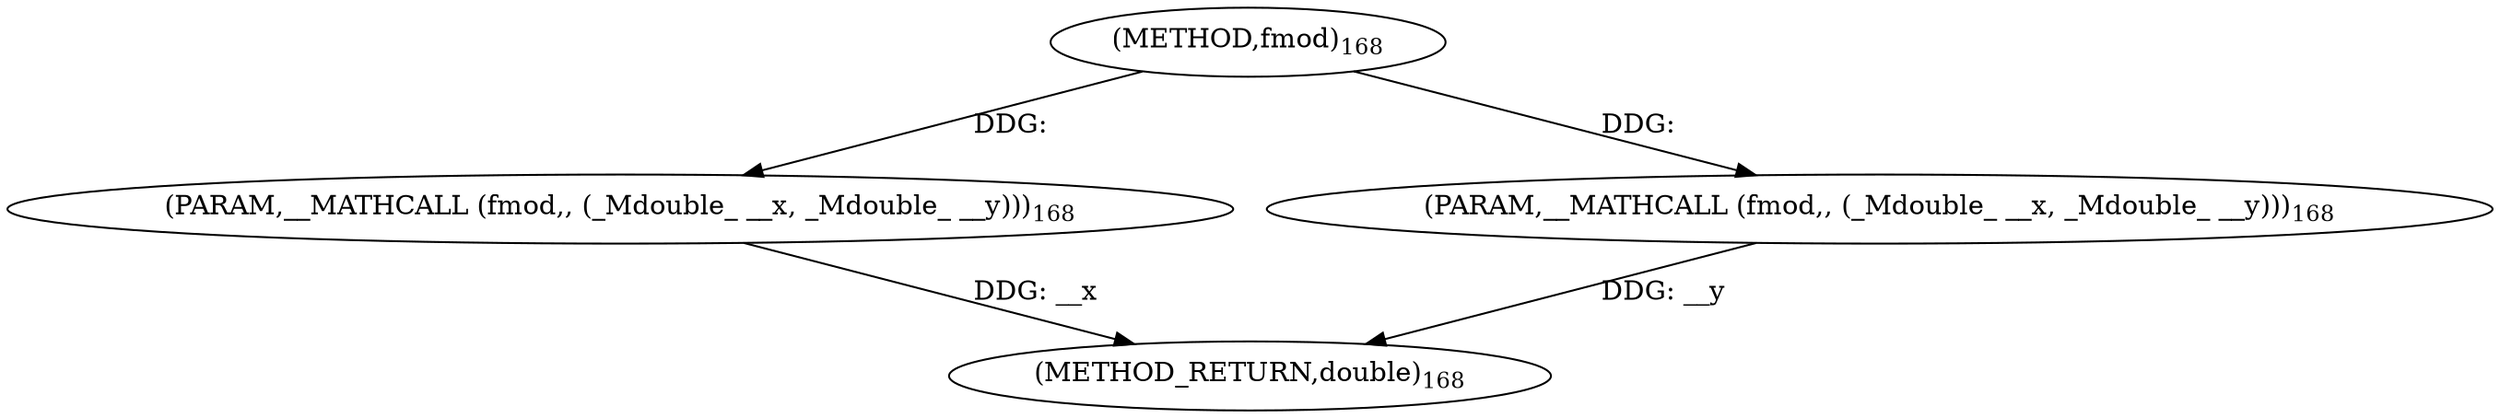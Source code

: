 digraph "fmod" {  
"6321" [label = <(METHOD,fmod)<SUB>168</SUB>> ]
"6324" [label = <(METHOD_RETURN,double)<SUB>168</SUB>> ]
"6322" [label = <(PARAM,__MATHCALL (fmod,, (_Mdouble_ __x, _Mdouble_ __y)))<SUB>168</SUB>> ]
"6323" [label = <(PARAM,__MATHCALL (fmod,, (_Mdouble_ __x, _Mdouble_ __y)))<SUB>168</SUB>> ]
  "6322" -> "6324"  [ label = "DDG: __x"] 
  "6323" -> "6324"  [ label = "DDG: __y"] 
  "6321" -> "6322"  [ label = "DDG: "] 
  "6321" -> "6323"  [ label = "DDG: "] 
}
